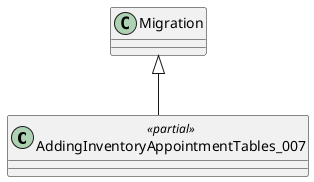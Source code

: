 @startuml
class AddingInventoryAppointmentTables_007 <<partial>> {
}
Migration <|-- AddingInventoryAppointmentTables_007
@enduml

